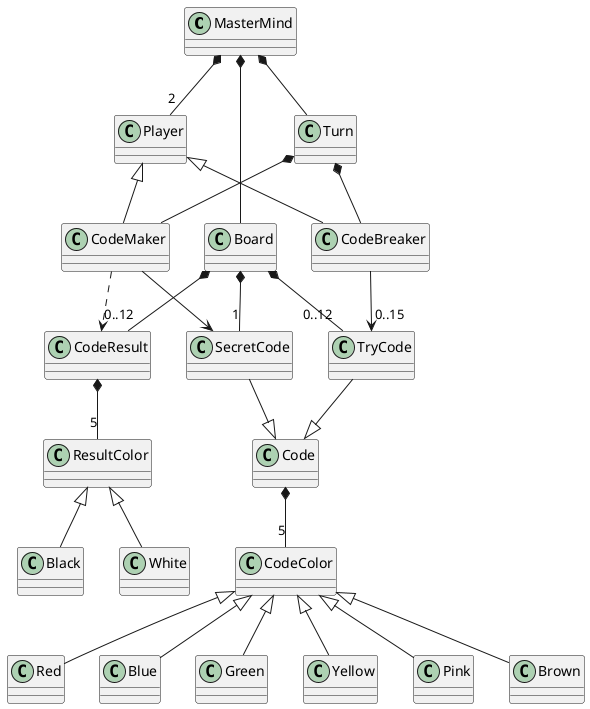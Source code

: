 @startuml

MasterMind *-- Board
MasterMind *-- "2" Player
MasterMind *-- Turn

Turn *-- CodeBreaker
Turn *-- CodeMaker

CodeBreaker -u-|> Player
    CodeBreaker --> "0..15" TryCode
CodeMaker -u-|> Player
    CodeMaker --> SecretCode
    CodeMaker ..> CodeResult

Board *-- "1" SecretCode
Board *-- "0..12" TryCode
Board *-- "0..12" CodeResult

SecretCode --|> Code
TryCode --|> Code

CodeResult *-- "5" ResultColor
    White -u-|> ResultColor
    Black -u-|> ResultColor

Code *-- "5" CodeColor
    Red -u-|> CodeColor
    Blue -u-|> CodeColor
    Green -u-|> CodeColor
    Yellow -u-|> CodeColor
    Pink -u-|> CodeColor
    Brown -u-|> CodeColor


@enduml